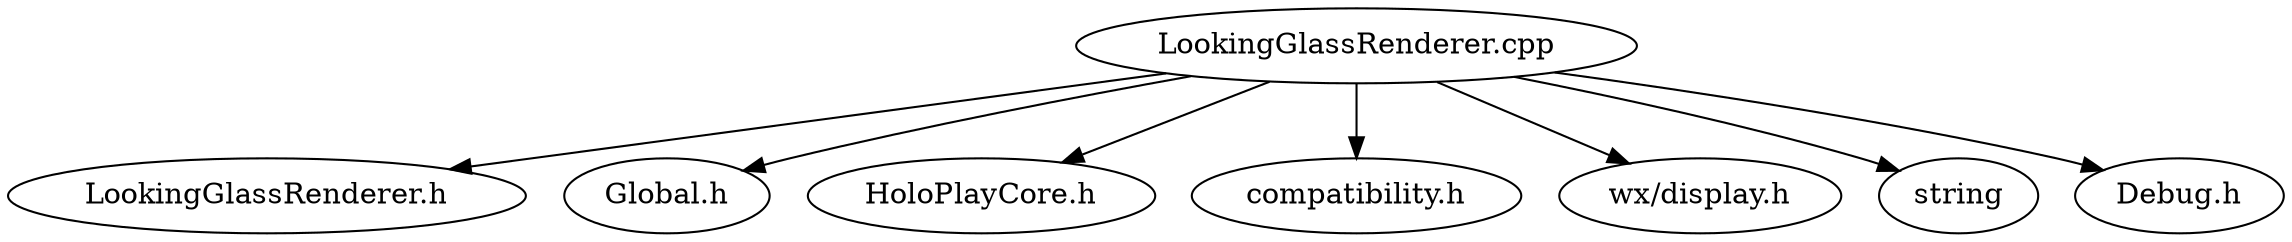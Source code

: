 digraph dependencies {
"LookingGlassRenderer.cpp" -> "LookingGlassRenderer.h";
"LookingGlassRenderer.cpp" -> "Global.h";
"LookingGlassRenderer.cpp" -> "HoloPlayCore.h";
"LookingGlassRenderer.cpp" -> "compatibility.h";
"LookingGlassRenderer.cpp" -> "wx/display.h";
"LookingGlassRenderer.cpp" -> "string";
"LookingGlassRenderer.cpp" -> "Debug.h";
}